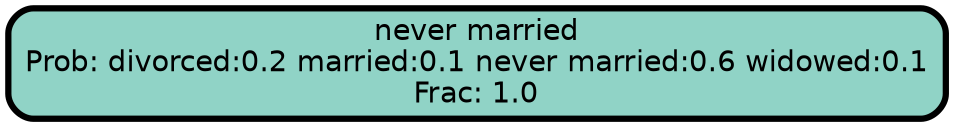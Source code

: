 graph Tree {
node [shape=box, style="filled, rounded",color="black",penwidth="3",fontcolor="black",                 fontname=helvetica] ;
graph [ranksep="0 equally", splines=straight,                 bgcolor=transparent, dpi=200] ;
edge [fontname=helvetica, color=black] ;
0 [label="never married
Prob: divorced:0.2 married:0.1 never married:0.6 widowed:0.1
Frac: 1.0", fillcolor="#90d3c6"] ;
{rank = same;}}
